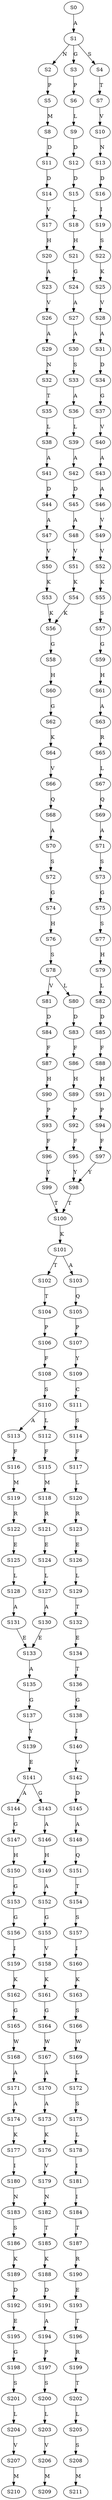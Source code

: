 strict digraph  {
	S0 -> S1 [ label = A ];
	S1 -> S2 [ label = N ];
	S1 -> S3 [ label = G ];
	S1 -> S4 [ label = S ];
	S2 -> S5 [ label = P ];
	S3 -> S6 [ label = P ];
	S4 -> S7 [ label = T ];
	S5 -> S8 [ label = M ];
	S6 -> S9 [ label = L ];
	S7 -> S10 [ label = V ];
	S8 -> S11 [ label = D ];
	S9 -> S12 [ label = D ];
	S10 -> S13 [ label = N ];
	S11 -> S14 [ label = D ];
	S12 -> S15 [ label = D ];
	S13 -> S16 [ label = D ];
	S14 -> S17 [ label = V ];
	S15 -> S18 [ label = L ];
	S16 -> S19 [ label = I ];
	S17 -> S20 [ label = H ];
	S18 -> S21 [ label = H ];
	S19 -> S22 [ label = S ];
	S20 -> S23 [ label = A ];
	S21 -> S24 [ label = G ];
	S22 -> S25 [ label = K ];
	S23 -> S26 [ label = V ];
	S24 -> S27 [ label = A ];
	S25 -> S28 [ label = V ];
	S26 -> S29 [ label = A ];
	S27 -> S30 [ label = A ];
	S28 -> S31 [ label = A ];
	S29 -> S32 [ label = N ];
	S30 -> S33 [ label = S ];
	S31 -> S34 [ label = D ];
	S32 -> S35 [ label = T ];
	S33 -> S36 [ label = A ];
	S34 -> S37 [ label = G ];
	S35 -> S38 [ label = L ];
	S36 -> S39 [ label = L ];
	S37 -> S40 [ label = V ];
	S38 -> S41 [ label = A ];
	S39 -> S42 [ label = A ];
	S40 -> S43 [ label = A ];
	S41 -> S44 [ label = D ];
	S42 -> S45 [ label = D ];
	S43 -> S46 [ label = A ];
	S44 -> S47 [ label = A ];
	S45 -> S48 [ label = A ];
	S46 -> S49 [ label = V ];
	S47 -> S50 [ label = V ];
	S48 -> S51 [ label = V ];
	S49 -> S52 [ label = V ];
	S50 -> S53 [ label = K ];
	S51 -> S54 [ label = K ];
	S52 -> S55 [ label = K ];
	S53 -> S56 [ label = K ];
	S54 -> S56 [ label = K ];
	S55 -> S57 [ label = S ];
	S56 -> S58 [ label = G ];
	S57 -> S59 [ label = G ];
	S58 -> S60 [ label = H ];
	S59 -> S61 [ label = H ];
	S60 -> S62 [ label = G ];
	S61 -> S63 [ label = A ];
	S62 -> S64 [ label = K ];
	S63 -> S65 [ label = R ];
	S64 -> S66 [ label = V ];
	S65 -> S67 [ label = L ];
	S66 -> S68 [ label = Q ];
	S67 -> S69 [ label = Q ];
	S68 -> S70 [ label = A ];
	S69 -> S71 [ label = A ];
	S70 -> S72 [ label = S ];
	S71 -> S73 [ label = S ];
	S72 -> S74 [ label = G ];
	S73 -> S75 [ label = G ];
	S74 -> S76 [ label = H ];
	S75 -> S77 [ label = S ];
	S76 -> S78 [ label = S ];
	S77 -> S79 [ label = H ];
	S78 -> S80 [ label = L ];
	S78 -> S81 [ label = V ];
	S79 -> S82 [ label = L ];
	S80 -> S83 [ label = D ];
	S81 -> S84 [ label = D ];
	S82 -> S85 [ label = D ];
	S83 -> S86 [ label = F ];
	S84 -> S87 [ label = F ];
	S85 -> S88 [ label = F ];
	S86 -> S89 [ label = H ];
	S87 -> S90 [ label = H ];
	S88 -> S91 [ label = H ];
	S89 -> S92 [ label = P ];
	S90 -> S93 [ label = P ];
	S91 -> S94 [ label = P ];
	S92 -> S95 [ label = F ];
	S93 -> S96 [ label = F ];
	S94 -> S97 [ label = F ];
	S95 -> S98 [ label = Y ];
	S96 -> S99 [ label = Y ];
	S97 -> S98 [ label = Y ];
	S98 -> S100 [ label = T ];
	S99 -> S100 [ label = T ];
	S100 -> S101 [ label = K ];
	S101 -> S102 [ label = T ];
	S101 -> S103 [ label = A ];
	S102 -> S104 [ label = T ];
	S103 -> S105 [ label = Q ];
	S104 -> S106 [ label = P ];
	S105 -> S107 [ label = P ];
	S106 -> S108 [ label = F ];
	S107 -> S109 [ label = Y ];
	S108 -> S110 [ label = S ];
	S109 -> S111 [ label = C ];
	S110 -> S112 [ label = L ];
	S110 -> S113 [ label = A ];
	S111 -> S114 [ label = S ];
	S112 -> S115 [ label = F ];
	S113 -> S116 [ label = F ];
	S114 -> S117 [ label = F ];
	S115 -> S118 [ label = M ];
	S116 -> S119 [ label = M ];
	S117 -> S120 [ label = L ];
	S118 -> S121 [ label = R ];
	S119 -> S122 [ label = R ];
	S120 -> S123 [ label = R ];
	S121 -> S124 [ label = E ];
	S122 -> S125 [ label = E ];
	S123 -> S126 [ label = E ];
	S124 -> S127 [ label = L ];
	S125 -> S128 [ label = L ];
	S126 -> S129 [ label = L ];
	S127 -> S130 [ label = A ];
	S128 -> S131 [ label = A ];
	S129 -> S132 [ label = T ];
	S130 -> S133 [ label = E ];
	S131 -> S133 [ label = E ];
	S132 -> S134 [ label = E ];
	S133 -> S135 [ label = A ];
	S134 -> S136 [ label = T ];
	S135 -> S137 [ label = G ];
	S136 -> S138 [ label = G ];
	S137 -> S139 [ label = Y ];
	S138 -> S140 [ label = I ];
	S139 -> S141 [ label = E ];
	S140 -> S142 [ label = V ];
	S141 -> S143 [ label = G ];
	S141 -> S144 [ label = A ];
	S142 -> S145 [ label = D ];
	S143 -> S146 [ label = A ];
	S144 -> S147 [ label = G ];
	S145 -> S148 [ label = A ];
	S146 -> S149 [ label = H ];
	S147 -> S150 [ label = H ];
	S148 -> S151 [ label = Q ];
	S149 -> S152 [ label = A ];
	S150 -> S153 [ label = G ];
	S151 -> S154 [ label = T ];
	S152 -> S155 [ label = G ];
	S153 -> S156 [ label = G ];
	S154 -> S157 [ label = S ];
	S155 -> S158 [ label = V ];
	S156 -> S159 [ label = I ];
	S157 -> S160 [ label = I ];
	S158 -> S161 [ label = K ];
	S159 -> S162 [ label = K ];
	S160 -> S163 [ label = K ];
	S161 -> S164 [ label = G ];
	S162 -> S165 [ label = G ];
	S163 -> S166 [ label = S ];
	S164 -> S167 [ label = W ];
	S165 -> S168 [ label = W ];
	S166 -> S169 [ label = W ];
	S167 -> S170 [ label = A ];
	S168 -> S171 [ label = A ];
	S169 -> S172 [ label = L ];
	S170 -> S173 [ label = A ];
	S171 -> S174 [ label = A ];
	S172 -> S175 [ label = S ];
	S173 -> S176 [ label = K ];
	S174 -> S177 [ label = K ];
	S175 -> S178 [ label = L ];
	S176 -> S179 [ label = V ];
	S177 -> S180 [ label = I ];
	S178 -> S181 [ label = I ];
	S179 -> S182 [ label = N ];
	S180 -> S183 [ label = N ];
	S181 -> S184 [ label = I ];
	S182 -> S185 [ label = T ];
	S183 -> S186 [ label = S ];
	S184 -> S187 [ label = T ];
	S185 -> S188 [ label = K ];
	S186 -> S189 [ label = K ];
	S187 -> S190 [ label = R ];
	S188 -> S191 [ label = D ];
	S189 -> S192 [ label = D ];
	S190 -> S193 [ label = E ];
	S191 -> S194 [ label = A ];
	S192 -> S195 [ label = E ];
	S193 -> S196 [ label = T ];
	S194 -> S197 [ label = P ];
	S195 -> S198 [ label = G ];
	S196 -> S199 [ label = R ];
	S197 -> S200 [ label = S ];
	S198 -> S201 [ label = S ];
	S199 -> S202 [ label = T ];
	S200 -> S203 [ label = L ];
	S201 -> S204 [ label = L ];
	S202 -> S205 [ label = L ];
	S203 -> S206 [ label = V ];
	S204 -> S207 [ label = V ];
	S205 -> S208 [ label = S ];
	S206 -> S209 [ label = M ];
	S207 -> S210 [ label = M ];
	S208 -> S211 [ label = M ];
}
